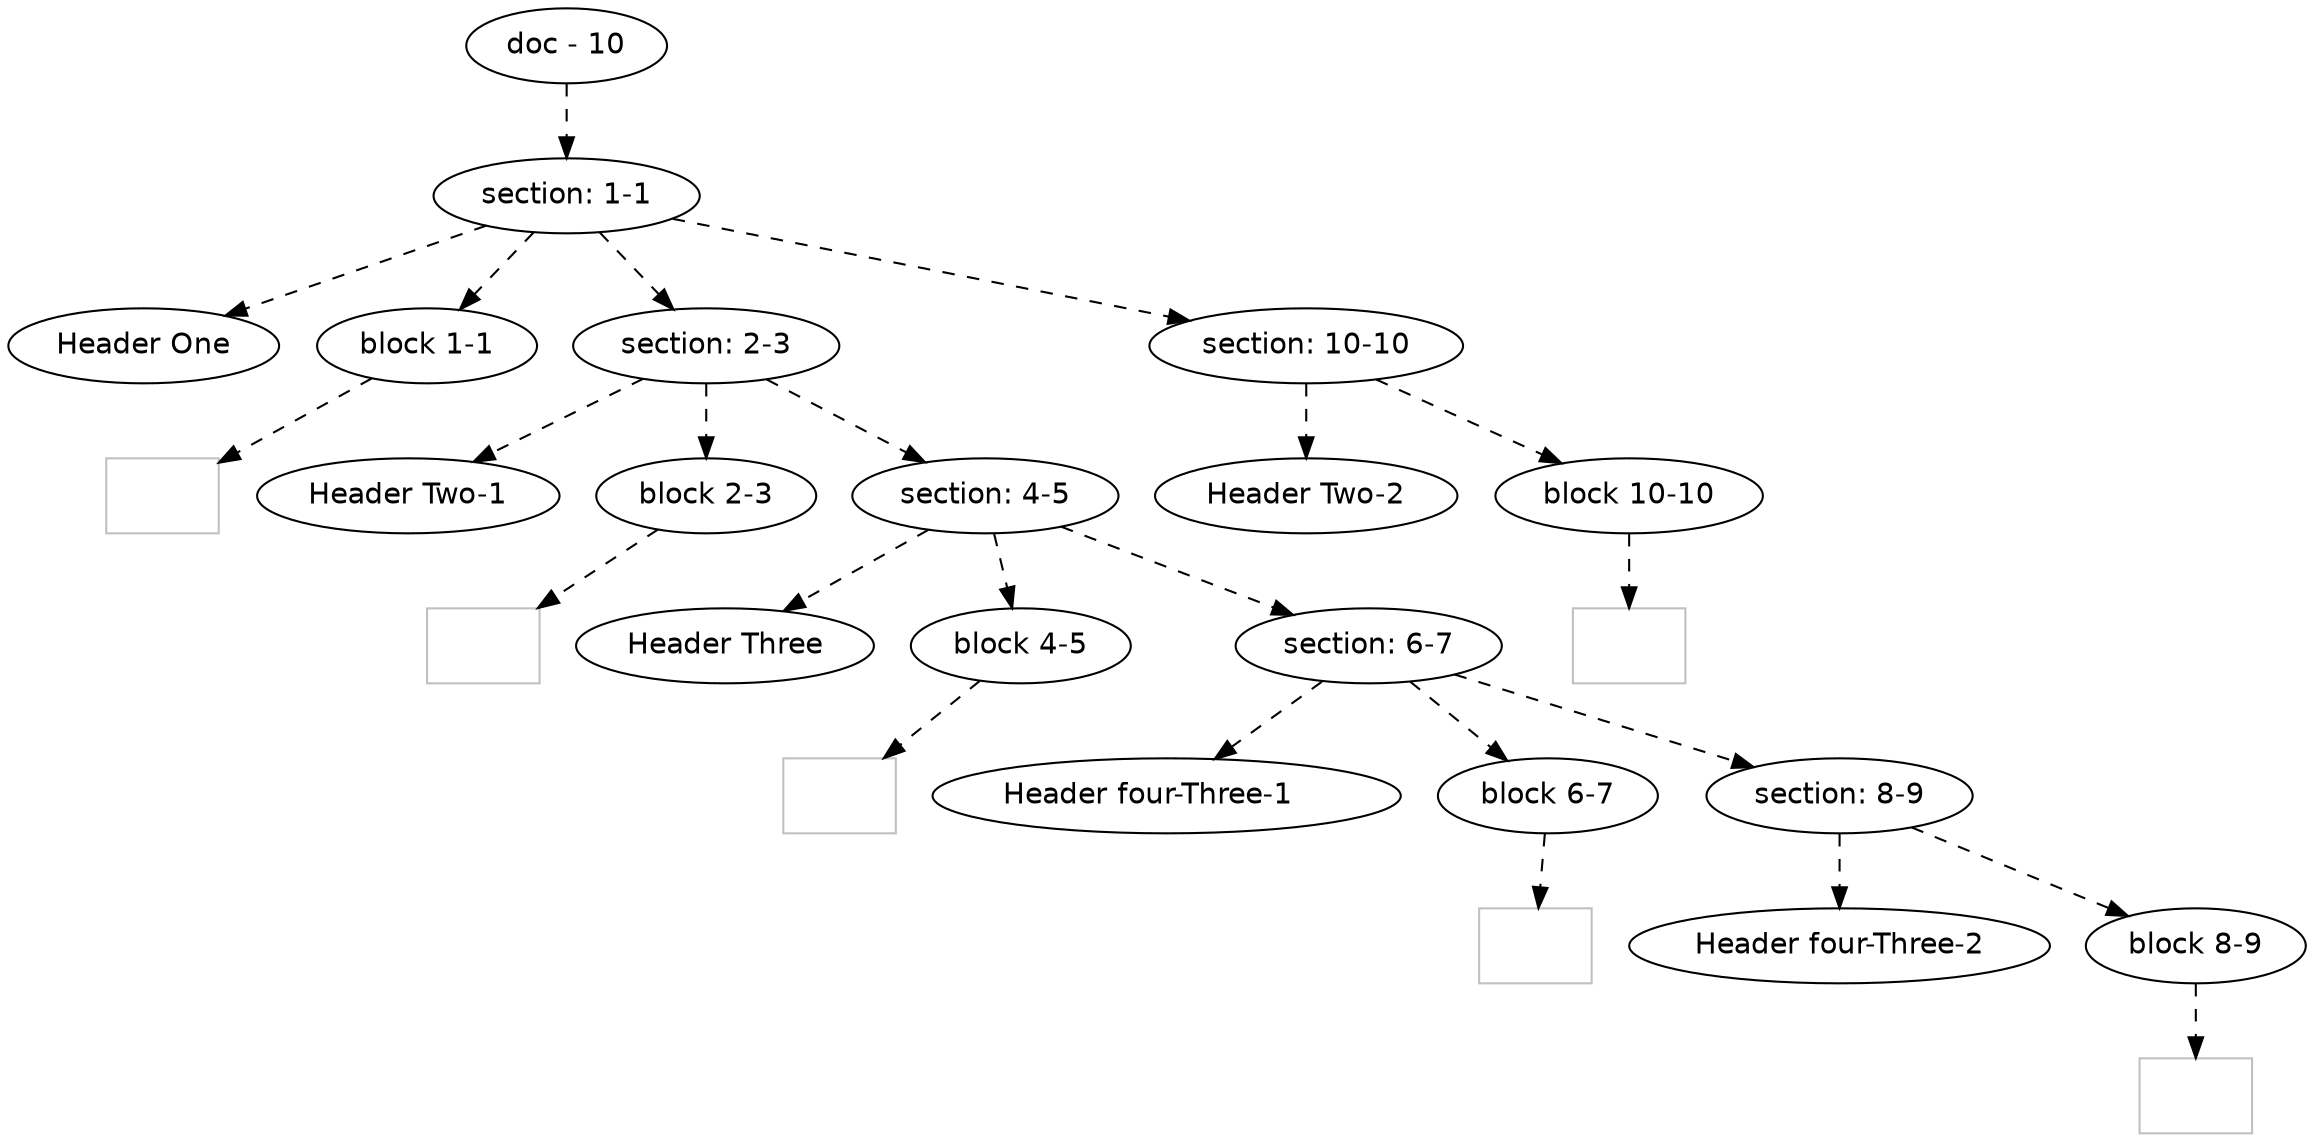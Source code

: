 digraph hierarchy {

node [fontname=Helvetica]
edge [style=dashed]

doc_0 [label="doc - 10"]

doc_0 -> { section_1}
{rank=same; section_1}

section_1 [label="section: 1-1"]

section_1 -> { header_2 block_3 section_4 section_5}
{rank=same; header_2 block_3 section_4 section_5}

header_2 [label="Header One"]
block_3 [label="block 1-1"]
section_4 [label="section: 2-3"]
section_5 [label="section: 10-10"]


block_3 -> leaf_6
leaf_6  [color=Gray,shape=rectangle,fontname=Inconsolata,label=""]section_4 -> { header_7 block_8 section_9}
{rank=same; header_7 block_8 section_9}

header_7 [label="Header Two-1"]
block_8 [label="block 2-3"]
section_9 [label="section: 4-5"]


block_8 -> leaf_10
leaf_10  [color=Gray,shape=rectangle,fontname=Inconsolata,label="
"]section_9 -> { header_11 block_12 section_13}
{rank=same; header_11 block_12 section_13}

header_11 [label="Header Three"]
block_12 [label="block 4-5"]
section_13 [label="section: 6-7"]


block_12 -> leaf_14
leaf_14  [color=Gray,shape=rectangle,fontname=Inconsolata,label="    
"]section_13 -> { header_15 block_16 section_17}
{rank=same; header_15 block_16 section_17}

header_15 [label="Header four-Three-1    "]
block_16 [label="block 6-7"]
section_17 [label="section: 8-9"]


block_16 -> leaf_18
leaf_18  [color=Gray,shape=rectangle,fontname=Inconsolata,label="
"]section_17 -> { header_19 block_20}
{rank=same; header_19 block_20}

header_19 [label="Header four-Three-2"]
block_20 [label="block 8-9"]


block_20 -> leaf_21
leaf_21  [color=Gray,shape=rectangle,fontname=Inconsolata,label="
"]section_5 -> { header_22 block_23}
{rank=same; header_22 block_23}

header_22 [label="Header Two-2"]
block_23 [label="block 10-10"]


block_23 -> leaf_24
leaf_24  [color=Gray,shape=rectangle,fontname=Inconsolata,label=""]
}
